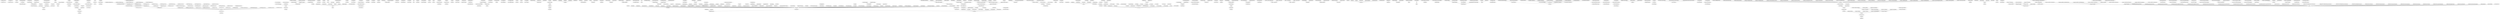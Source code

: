 graph {
"CS2::ABitVector::iterator" -- "CS2::ABitVector::Cursor"
"CS2::TableOf::Cursor" -- "CS2::TableOf::ConstCursor"
"CS2::Timer" -- "CS2::BSDTimer"
"TR::GlobalSingletonAllocator" -- "CS2::stat_allocator"
"CS2::stat_allocator" -- "TRPersistentMemoryAllocator"
"TR::AutomaticSymbol" -- "OMR::AutomaticSymbol"
"OMR::AutomaticSymbol" -- "TR::RegisterMappedSymbol"
"TR::RegisterMappedSymbol" -- "OMR::RegisterMappedSymbol"
"OMR::RegisterMappedSymbol" -- "TR::Symbol"
"TR::Symbol" -- "OMR::Symbol"
"TR::Block" -- "OMR::Block"
"OMR::Block" -- "TR::CFGNode"
"TR::CFGNode" -- "TR_Link1"
"TR::LabelSymbol" -- "OMR::LabelSymbol"
"OMR::LabelSymbol" -- "TR::Symbol"
"TR::ResolvedMethodSymbol" -- "OMR::ResolvedMethodSymbol"
"OMR::ResolvedMethodSymbol" -- "TR::MethodSymbol"
"TR::MethodSymbol" -- "OMR::MethodSymbol"
"OMR::MethodSymbol" -- "TR::Symbol"
"TR::StaticSymbol" -- "OMR::StaticSymbol"
"OMR::StaticSymbol" -- "TR::Symbol"
"TR::Machine" -- "OMR::X86::AMD64::Machine"
"OMR::X86::AMD64::Machine" -- "OMR::X86::Machine"
"OMR::X86::Machine" -- "OMR::Machine"
"TR_X86FPStackRegister" -- "TR::RealRegister"
"TR::RealRegister" -- "OMR::X86::AMD64::RealRegister"
"OMR::X86::AMD64::RealRegister" -- "OMR::X86::RealRegister"
"OMR::X86::RealRegister" -- "OMR::RealRegister"
"OMR::RealRegister" -- "TR::Register"
"TR::Register" -- "OMR::X86::Register"
"OMR::X86::Register" -- "OMR::Register"
"TR::TreeEvaluator" -- "OMR::X86::AMD64::TreeEvaluator"
"OMR::X86::AMD64::TreeEvaluator" -- "OMR::X86::TreeEvaluator"
"OMR::X86::TreeEvaluator" -- "OMR::TreeEvaluator"
"TR::CPU" -- "OMR::X86::CPU"
"OMR::X86::CPU" -- "OMR::CPU"
"TR::DebugEnv" -- "OMR::X86::DebugEnv"
"OMR::X86::DebugEnv" -- "OMR::DebugEnv"
"TR::Instruction" -- "OMR::X86::Instruction"
"OMR::X86::Instruction" -- "OMR::Instruction"
"TR::Snippet" -- "OMR::X86::Snippet"
"OMR::X86::Snippet" -- "OMR::Snippet"
"TR::AliasBuilder" -- "OMR::AliasBuilder"
"TR::ArithEnv" -- "OMR::ArithEnv"
"TR::CFG" -- "OMR::CFG"
"TR::CFGEdge" -- "TR_Link"
"TR_Link" -- "TR_Link0"
"TR::ClassEnv" -- "OMR::ClassEnv"
"TR::CodeGenPhase" -- "OMR::CodeGenPhase"
"TR::CodeGenerator" -- "TestCompiler::CodeGenerator"
"TestCompiler::CodeGenerator" -- "OMR::X86::AMD64::CodeGenerator"
"OMR::X86::AMD64::CodeGenerator" -- "OMR::X86::CodeGenerator"
"OMR::X86::CodeGenerator" -- "OMR::CodeGenerator"
"TR::Compilation" -- "OMR::Compilation"
"TR::CompilerEnv" -- "OMR::CompilerEnv"
"TR::DataType" -- "OMR::DataType"
"TR::DebugCounter" -- "TR::DebugCounterBase"
"TR::DebugCounterAggregation" -- "TR::DebugCounterBase"
"TR::Environment" -- "OMR::Environment"
"TR::GCRegisterMap" -- "OMR::GCRegisterMap"
"TR::GCStackAtlas" -- "OMR::GCStackAtlas"
"TR::IL" -- "OMR::IL"
"TR::ILOpCode" -- "OMR::ILOpCode"
"TR::KnownObjectTable" -- "OMR::KnownObjectTable"
"TR::Monitor" -- "OMR::Monitor"
"TR::Node" -- "OMR::Node"
"TR::ObjectModel" -- "TestCompiler::ObjectModel"
"TestCompiler::ObjectModel" -- "OMR::ObjectModel"
"TR::Optimizer" -- "TestCompiler::Optimizer"
"TestCompiler::Optimizer" -- "OMR::Optimizer"
"TR::Options" -- "OMR::Options"
"TR::PersistentInfo" -- "OMR::PersistentInfo"
"TR::Region::Instance" -- "TR::Region::Destructable"
"TR_X86FPStackIterator" -- "TR::RegisterIterator"
"TR::RegisterIterator" -- "OMR::X86::RegisterIterator"
"TR::ResolvedMethod" -- "TestCompiler::ResolvedMethod"
"TestCompiler::ResolvedMethod" -- "TestCompiler::ResolvedMethodBase"
"TestCompiler::ResolvedMethodBase" -- "TR_ResolvedMethod"
"TestCompiler::ResolvedMethod" -- "TestCompiler::Method"
"TestCompiler::Method" -- "TR_Method"
"TR::SnippetGCMap" -- "OMR::SnippetGCMap"
"TR::StackMemoryRegion" -- "TR::Region"
"TR::SymbolReference" -- "OMR::SymbolReference"
"TR::SymbolReferenceTable" -- "OMR::SymbolReferenceTable"
"TR::TreeTop" -- "OMR::TreeTop"
"TR::VMEnv" -- "OMR::VMEnv"
"TR::VMMethodEnv" -- "OMR::VMMethodEnv"
"TR_BitContainerIterator" -- "TR_BitVectorIterator"
"TR_BitVectorCursor" -- "TR_BitVectorIterator"
"TR_ClassExtendCheck" -- "TR_Link"
"TR_ClassLoadCheck" -- "TR_Link"
"TR_FrontEnd" -- "TR_Uncopyable"
"TR_HashTabDouble" -- "TR_HashTab"
"TR_HashTabFloat" -- "TR_HashTab"
"TR_HashTabInt" -- "TR_HashTab"
"TR_HashTabLong" -- "TR_HashTab"
"TR_HashTabString" -- "TR_HashTab"
"TR_HeapMemory" -- "TR_MemoryAllocationType"
"TR_Memory" -- "TR_MemoryBase"
"TR_PersistentMemory" -- "TR_MemoryBase"
"TR_PostDominators" -- "TR_Dominators"
"TR_PredecessorIterator" -- "TR_CFGIterator"
"TR_StackMemory" -- "TR_MemoryAllocationType"
"TR_SuccessorIterator" -- "TR_CFGIterator"
"TR_SymRefIterator" -- "TR_BitVectorIterator"
"TR_X86OpCode::Estimator" -- "TR_X86OpCode::BufferBase"
"TR_X86OpCode::Writer" -- "TR_X86OpCode::BufferBase"
"TR_X86ScratchRegisterManager" -- "TR_ScratchRegisterManager"
"TR::ParameterSymbol" -- "OMR::ParameterSymbol"
"OMR::ParameterSymbol" -- "TR::RegisterMappedSymbol"
"TR::IO" -- "OMR::IO"
"TR_NodeKillAliasSetInterface" -- "TR_NodeAliasSetInterface"
"TR_NodeAliasSetInterface" -- "TR_AliasSetInterface"
"TR_NodeUseAliasSetInterface" -- "TR_NodeAliasSetInterface"
"TR_UseDefAliasSetInterface" -- "TR_SymAliasSetInterface"
"TR_SymAliasSetInterface" -- "TR_AliasSetInterface"
"TR_UseOnlyAliasSetInterface" -- "TR_SymAliasSetInterface"
"TR::Recompilation" -- "OMR::Recompilation"
"TR::BlockChecklist" -- "TR::Checklist"
"TR::NodeChecklist" -- "TR::Checklist"
"TR::Optimization" -- "OMR::Optimization"
"OMR::Optimization" -- "TR_HasRandomGenerator"
"OMR::Optimization" -- "TR::Allocatable"
"TR::OptimizationManager" -- "OMR::OptimizationManager"
"OMR::OptimizationManager" -- "TR::Allocatable"
"TR::AllBlockIterator" -- "TR::BlockIterator"
"TR::PostorderNodeOccurrenceIterator" -- "TR::NodeOccurrenceIterator"
"TR::NodeOccurrenceIterator" -- "TR::NodeIterator"
"TR::NodeIterator" -- "TR::TreeTopIteratorImpl"
"TR::OptimizationData" -- "TR::Allocatable"
"TR::OptimizationPolicy" -- "TR::Allocatable"
"TR::OptimizationUtil" -- "TR::Allocatable"
"TR::PostorderNodeIterator" -- "TR::NodeIterator"
"TR::PreorderNodeIterator" -- "TR::NodeIterator"
"TR::PreorderNodeOccurrenceIterator" -- "TR::NodeOccurrenceIterator"
"TR::ReversePostorderSnapshotBlockIterator" -- "TR::BlockIterator"
"TR::TreeTopIterator" -- "TR::TreeTopIteratorImpl"
"TR_InterferenceGraph" -- "TR_IGBase"
"TR::MonitorTable" -- "OMR::MonitorTable"
"RandomExercizer" -- "TR_HasRandomGenerator"
"TR_AnythingPattern" -- "TR_Pattern"
"TR_ChildPattern" -- "TR_Pattern"
"TR_CommutativePattern" -- "TR_ChildrenPattern"
"TR_ChildrenPattern" -- "TR_Pattern"
"TR_ChoicePattern" -- "TR_Pattern"
"TR_IConstPattern" -- "TR_OpCodePattern"
"TR_OpCodePattern" -- "TR_Pattern"
"TR_LConstPattern" -- "TR_OpCodePattern"
"TR_NoRegisterPattern" -- "TR_Pattern"
"TR_UnifyPattern" -- "TR_Pattern"
"TR::VPArrayInfo" -- "TR::VPConstraint"
"TR::VPClass" -- "TR::VPConstraint"
"TR::VPNonNullObject" -- "TR::VPClassPresence"
"TR::VPClassPresence" -- "TR::VPConstraint"
"TR::VPConstString" -- "TR::VPFixedClass"
"TR::VPFixedClass" -- "TR::VPResolvedClass"
"TR::VPResolvedClass" -- "TR::VPClassType"
"TR::VPClassType" -- "TR::VPConstraint"
"TR::VPEqual" -- "TR::VPRelation"
"TR::VPRelation" -- "TR::VPConstraint"
"TR::VPGreaterThanOrEqual" -- "TR::VPRelation"
"TR::VPIntConst" -- "TR::VPIntConstraint"
"TR::VPIntConstraint" -- "TR::VPConstraint"
"TR::VPIntRange" -- "TR::VPIntConstraint"
"TR::VPKnownObject" -- "TR::VPFixedClass"
"TR::VPLessThanOrEqual" -- "TR::VPRelation"
"TR::VPLongConst" -- "TR::VPLongConstraint"
"TR::VPLongConstraint" -- "TR::VPConstraint"
"TR::VPLongRange" -- "TR::VPLongConstraint"
"TR::VPMergedConstraints" -- "TR::VPConstraint"
"TR::VPNotEqual" -- "TR::VPRelation"
"TR::VPNullObject" -- "TR::VPClassPresence"
"TR::VPObjectLocation" -- "TR::VPConstraint"
"TR::VPPreexistentObject" -- "TR::VPConstraint"
"TR::VPShortConst" -- "TR::VPShortConstraint"
"TR::VPShortConstraint" -- "TR::VPConstraint"
"TR::VPShortRange" -- "TR::VPShortConstraint"
"TR::VPSync" -- "TR::VPConstraint"
"TR::VPUnreachablePath" -- "TR::VPConstraint"
"TR::VPUnresolvedClass" -- "TR::VPClassType"
"TR_BlockStructure" -- "TR_Structure"
"TR_InductionVariable" -- "TR_Link"
"TR_RegionStructure" -- "TR_Structure"
"TR_StructureSubGraphNode" -- "TR::CFGNode"
"TR::CompileIlGenRequest" -- "TR::IlGenRequest"
"TR::IlGenRequest" -- "OMR::IlGenRequest"
"TR::IlGeneratorMethodDetails" -- "TestCompiler::IlGeneratorMethodDetails"
"TestCompiler::IlGeneratorMethodDetails" -- "OMR::IlGeneratorMethodDetails"
"TR::PartialInliningIlGenRequest" -- "TR::InliningIlGenRequest"
"TR::InliningIlGenRequest" -- "TR::IlGenRequest"
"TR_Inliner" -- "TR::Optimization"
"OMR_InlinerPolicy" -- "TR::OptimizationPolicy"
"OMR_InlinerPolicy" -- "OMR_InlinerHelper"
"OMR_InlinerUtil" -- "TR::OptimizationUtil"
"OMR_InlinerUtil" -- "OMR_InlinerHelper"
"TR::GlobalSet::DenseSet" -- "TR::GlobalSet::Set"
"TR::GlobalSet::SparseSet" -- "TR::GlobalSet::Set"
"TR::TransformUtil" -- "OMR::TransformUtil"
"TR_DirectCallSite" -- "TR_CallSite"
"TR_CallSite" -- "TR_Link"
"TR_CallStack" -- "TR_Link"
"TR_InlineCall" -- "TR_DumbInliner"
"TR_DumbInliner" -- "TR_InlinerBase"
"TR_InlinerBase" -- "TR_HasRandomGenerator"
"TR_FunctionPointerCallSite" -- "TR_IndirectCallSite"
"TR_IndirectCallSite" -- "TR_CallSite"
"TR_InlinerTracer" -- "TR_LogTracer"
"TR_RegisterCandidate" -- "TR_Link"
"TR_TrivialInliner" -- "TR::Optimization"
"TR::Linkage" -- "OMR::X86::Linkage"
"OMR::X86::Linkage" -- "OMR::Linkage"
"TR_LoadExtensions" -- "TR::Optimization"
"TR::RegisterPair" -- "OMR::RegisterPair"
"OMR::RegisterPair" -- "TR::Register"
"TR_HashValueNumberInfo" -- "TR_ValueNumberInfo"
"TR_ValueNumberInfo" -- "TR::Allocatable"
"OMR::SystemSegmentProvider" -- "TR::SegmentAllocator"
"TR::SegmentAllocator" -- "TR::SegmentProvider"
"TR_LinuxCallStackIterator" -- "TR_CallStackIterator"
"__cxxabiv1::__pointer_to_member_type_info" -- "__cxxabiv1::__pbase_type_info"
"__cxxabiv1::__pointer_type_info" -- "__cxxabiv1::__pbase_type_info"
"__cxxabiv1::__si_class_type_info" -- "__cxxabiv1::__class_type_info"
"__cxxabiv1::__vmi_class_type_info" -- "__cxxabiv1::__class_type_info"
"TR_AsyncCheckInsertion" -- "TR::Optimization"
"TR_GlobalAnticipatability" -- "TR_BackwardIntersectionBitVectorAnalysis"
"TR_BackwardIntersectionBitVectorAnalysis" -- "TR_BackwardIntersectionDFSetAnalysis"
"TR_BackwardIntersectionDFSetAnalysis" -- "TR_BackwardDFSetAnalysis"
"TR_BackwardDFSetAnalysis" -- "TR_BasicDFSetAnalysis"
"TR_BasicDFSetAnalysis" -- "TR_DataFlowAnalysis"
"TR_DataFlowAnalysis" -- "TR::Allocatable"
"TR_Liveness" -- "TR_BackwardUnionBitVectorAnalysis"
"TR_BackwardUnionBitVectorAnalysis" -- "TR_BackwardUnionDFSetAnalysis"
"TR_BackwardUnionDFSetAnalysis" -- "TR_BackwardDFSetAnalysis"
"TR_BackwardUnionSingleBitContainerAnalysis" -- "TR_BackwardUnionDFSetAnalysis"
"TR_Delayedness" -- "TR_IntersectionBitVectorAnalysis"
"TR_IntersectionBitVectorAnalysis" -- "TR_IntersectionDFSetAnalysis"
"TR_IntersectionDFSetAnalysis" -- "TR_ForwardDFSetAnalysis"
"TR_ForwardDFSetAnalysis" -- "TR_BasicDFSetAnalysis"
"TR_Earliestness" -- "TR_UnionBitVectorAnalysis"
"TR_UnionBitVectorAnalysis" -- "TR_UnionDFSetAnalysis"
"TR_UnionDFSetAnalysis" -- "TR_ForwardDFSetAnalysis"
"TR_FlowSensitiveEscapeAnalysis" -- "TR_IntersectionBitVectorAnalysis"
"TR_Isolatedness" -- "TR_BackwardIntersectionBitVectorAnalysis"
"TR_Latestness" -- "TR_BackwardIntersectionBitVectorAnalysis"
"TR_LiveOnAllPaths" -- "TR_BackwardIntersectionBitVectorAnalysis"
"TR_LocalAnticipatability" -- "TR_LocalAnalysis"
"TR_LocalTransparency" -- "TR_LocalAnalysis"
"TR_ReachingBlocks" -- "TR_UnionBitVectorAnalysis"
"TR_ReachingDefinitions" -- "TR_UnionBitVectorAnalysis"
"TR_RegisterAnticipatability" -- "TR_BackwardIntersectionBitVectorAnalysis"
"TR_RegisterAvailability" -- "TR_IntersectionBitVectorAnalysis"
"TR_UnionSingleBitContainerAnalysis" -- "TR_UnionDFSetAnalysis"
"TR_UseDefInfo" -- "TR::Allocatable"
"TR_CatchBlockRemover" -- "TR::Optimization"
"TR_CFGSimplifier" -- "TR::Optimization"
"TR_CompactLocals" -- "TR::Optimization"
"TR_CopyPropagation" -- "TR::Optimization"
"TR_DeadStoreElimination" -- "TR_IsolatedStoreElimination"
"TR_IsolatedStoreElimination" -- "TR::Optimization"
"TR::DeadTreesElimination" -- "TR::Optimization"
"TR_ExpressionsSimplification" -- "TR::Optimization"
"TR_FieldPrivatizer" -- "TR_LoopTransformer"
"TR_LoopTransformer" -- "TR::Optimization"
"TR_RedundantInductionVarElimination" -- "TR_LoopCanonicalizer"
"TR_LoopCanonicalizer" -- "TR_LoopTransformer"
"TR_LoopInverter" -- "TR_LoopTransformer"
"TR_InductionVariableAnalysis" -- "TR::Optimization"
"TR_DerivedInductionVariable" -- "TR_BasicInductionVariable"
"TR_GeneralLoopUnroller" -- "TR_LoopTransformer"
"TR_IVTypeTransformer" -- "TR_LoopTransformer"
"TR_LoopStrider" -- "TR_LoopTransformer"
"TR_PrimaryInductionVariable" -- "TR_BasicInductionVariable"
"TR_GlobalRegisterAllocator" -- "TR::Optimization"
"TR_LiveRangeSplitter" -- "TR::Optimization"
"multipleJumpSuccessorIterator" -- "SuccessorIterator"
"switchSuccessorIterator" -- "SuccessorIterator"
"TR_LocalLiveRangeReduction" -- "TR::Optimization"
"TR_LocalReordering" -- "TR::Optimization"
"TR_Arraycmp" -- "TR_ArrayLoop"
"TR_Arraycopy" -- "TR_ArrayLoop"
"TR_Arrayset" -- "TR_ArrayLoop"
"TR_Arraytranslate" -- "TR_ArrayLoop"
"TR_ArraytranslateAndTest" -- "TR_ArrayLoop"
"TR_ByteToCharArraycopy" -- "TR_ArrayLoop"
"TR_CharToByteArraycopy" -- "TR_ArrayLoop"
"TR_LRAddressTree" -- "TR_AddressTree"
"TR_LoopReducer" -- "TR_LoopTransformer"
"TR_RangeTranslateTable" -- "TR_TranslateTable"
"TR_SetTranslateTable" -- "TR_TranslateTable"
"TR_LoopReplicator" -- "TR_LoopTransformer"
"TR_LoopSpecializer" -- "TR_LoopVersioner"
"TR_LoopVersioner" -- "TR_LoopTransformer"
"TR::LocalCSE" -- "OMR::LocalCSE"
"OMR::LocalCSE" -- "TR::Optimization"
"TR::LocalDeadStoreElimination" -- "TR::Optimization"
"TR_ArraysetStoreElimination" -- "TR::Optimization"
"TR_CleanseTrees" -- "TR_BlockManipulator"
"TR_BlockManipulator" -- "TR::Optimization"
"TR_BlockShuffling" -- "TR_BlockOrderingOptimization"
"TR_BlockOrderingOptimization" -- "TR::Optimization"
"TR_BlockSplitter" -- "TR::Optimization"
"TR_BlockSplitter::TR_BinaryHeap" -- "TR_Array"
"TR_CheckcastAndProfiledGuardCoalescer" -- "TR::Optimization"
"TR_ColdBlockOutlining" -- "TR_ColdBlockMarker"
"TR_ColdBlockMarker" -- "TR_BlockManipulator"
"TR_CompactNullChecks" -- "TR::Optimization"
"TR_EliminateRedundantGotos" -- "TR::Optimization"
"TR_ExtendBasicBlocks" -- "TR_BlockManipulator"
"TR_HoistBlocks" -- "TR::Optimization"
"TR_InvariantArgumentPreexistence" -- "TR::Optimization"
"TR_LongRegAllocation" -- "TR_Rematerialization"
"TR_Rematerialization" -- "TR::Optimization"
"TR_OrderBlocks" -- "TR_BlockOrderingOptimization"
"TR_PeepHoleBasicBlocks" -- "TR_BlockManipulator"
"TR_ProfiledNodeVersioning" -- "TR::Optimization"
"TR_SimplifyAnds" -- "TR::Optimization"
"TR_TrivialBlockExtension" -- "TR::Optimization"
"TR_TrivialDeadTreeRemoval" -- "TR::Optimization"
"TR::Simplifier" -- "OMR::Simplifier"
"OMR::Simplifier" -- "TR::Optimization"
"TR_OrderedBlockList" -- "List"
"List" -- "ListBase"
"OMR::ValuePropagation::ValueConstraint" -- "TR_HedgeNode"
"OMR::ValuePropagation::ValueConstraintHandler" -- "TR_HedgeTreeHandler"
"TR::ArraycopyTransformation" -- "TR::Optimization"
"TR::GlobalValuePropagation" -- "TR::ValuePropagation"
"TR::ValuePropagation" -- "OMR::ValuePropagation"
"OMR::ValuePropagation" -- "TR::Optimization"
"TR::LocalValuePropagation" -- "TR::ValuePropagation"
"TR::RegDepCopyRemoval" -- "TR::Optimization"
"TR_ExceptionCheckMotion" -- "TR_DataFlowAnalysis"
"TR_GeneralSinkStores" -- "TR_SinkStores"
"TR_SinkStores" -- "TR::Optimization"
"TR_IndexExprManipulator" -- "TR::Optimization"
"TR_InnerPreexistence" -- "TR::Optimization"
"TR_LiveOnNotAllPaths" -- "TR::Allocatable"
"TR_OSRDefAnalysis" -- "TR::Optimization"
"TR_OSRDefInfo" -- "TR_UseDefInfo"
"TR_OSRExceptionEdgeRemoval" -- "TR::Optimization"
"TR_OSRLiveRangeAnalysis" -- "TR::Optimization"
"TR_PartialRedundancy" -- "TR::Optimization"
"TR_PrefetchInsertion" -- "TR_LoopTransformer"
"TR_RedundantAsyncCheckRemoval" -- "TR::Optimization"
"TR_RedundantExpressionAdjustment" -- "TR_IntersectionBitVectorAnalysis"
"TR_ShrinkWrap" -- "TR::Optimization"
"TR_StripMiner" -- "TR_LoopTransformer"
"TR_TrivialSinkStores" -- "TR_SinkStores"
"TR_VirtualGuardHeadMerger" -- "TR::Optimization"
"TR_VirtualGuardTailSplitter" -- "TR::Optimization"
"TR_CanReachGivenBlocks" -- "TR_BackwardReachability"
"TR_BackwardReachability" -- "TR_ReachabilityAnalysis"
"TR_CanBeReachedFromCatchBlock" -- "TR_ForwardReachability"
"TR_ForwardReachability" -- "TR_ReachabilityAnalysis"
"TR_CanBeReachedWithoutExceptionEdges" -- "TR_ForwardReachabilityWithoutExceptionEdges"
"TR_ForwardReachabilityWithoutExceptionEdges" -- "TR_ReachabilityAnalysis"
"TR_CanReachNonColdBlocks" -- "TR_BackwardReachability"
"TR_StatsHisto" -- "TR_Stats"
"TR_StatsInterval" -- "TR_Stats"
"TR::AheadOfTimeCompile" -- "OMR::AheadOfTimeCompile"
"TR::BeforeBinaryEncodingExternalRelocation" -- "TR::ExternalRelocation"
"TR::ExternalRelocation" -- "TR::Relocation"
"TR::ExternalOrderedPair32BitRelocation" -- "TR::ExternalRelocation"
"TR::InstructionAbsoluteRelocation" -- "TR::Relocation"
"TR::IteratedExternalRelocation" -- "TR_Link"
"TR::LabelAbsoluteRelocation" -- "TR::LabelRelocation"
"TR::LabelRelocation" -- "TR::Relocation"
"TR::LabelRelative12BitRelocation" -- "TR::LabelRelocation"
"TR::LabelRelative16BitRelocation" -- "TR::LabelRelocation"
"TR::LabelRelative24BitRelocation" -- "TR::LabelRelocation"
"TR::LabelRelative32BitRelocation" -- "TR::LabelRelocation"
"TR::LabelRelative8BitRelocation" -- "TR::LabelRelocation"
"TR::LabelTable32BitRelocation" -- "TR::LabelRelocation"
"TR::LoadLabelRelative16BitRelocation" -- "TR::Relocation"
"TR::LoadLabelRelative32BitRelocation" -- "TR::Relocation"
"TR::LoadLabelRelative64BitRelocation" -- "TR::LabelRelocation"
"TR::RegisterDependencyConditions" -- "OMR::X86::RegisterDependencyConditions"
"OMR::X86::RegisterDependencyConditions" -- "OMR::RegisterDependencyConditions"
"TR::RegisterDependency" -- "OMR::X86::RegisterDependencyExt"
"OMR::X86::RegisterDependencyExt" -- "OMR::RegisterDependencyExt"
"TR::UnresolvedDataSnippet" -- "OMR::UnresolvedDataSnippet"
"OMR::UnresolvedDataSnippet" -- "TR::Snippet"
"TR::MemoryReference" -- "OMR::X86::AMD64::MemoryReference"
"OMR::X86::AMD64::MemoryReference" -- "OMR::X86::MemoryReference"
"OMR::X86::MemoryReference" -- "OMR::MemoryReference"
"TR::IA32ConstantDataSnippet" -- "TR::IA32DataSnippet"
"TR::IA32DataSnippet" -- "TR::Snippet"
"TR_X86ComputeCC" -- "TR::TreeEvaluator"
"TR::AMD64Imm64SymInstruction" -- "TR::AMD64Imm64Instruction"
"TR::AMD64Imm64Instruction" -- "TR::Instruction"
"TR::AMD64RegImm64SymInstruction" -- "TR::AMD64RegImm64Instruction"
"TR::AMD64RegImm64Instruction" -- "TR::X86RegInstruction"
"TR::X86RegInstruction" -- "TR::Instruction"
"TR::X86AlignmentInstruction" -- "TR::Instruction"
"TR::X86PatchableCodeAlignmentInstruction" -- "TR::X86BoundaryAvoidanceInstruction"
"TR::X86BoundaryAvoidanceInstruction" -- "TR::Instruction"
"TR::X86CallMemInstruction" -- "TR::X86MemInstruction"
"TR::X86MemInstruction" -- "TR::Instruction"
"TR::X86FPArithmeticRegRegInstruction" -- "TR::X86FPRegRegInstruction"
"TR::X86FPRegRegInstruction" -- "TR::X86RegRegInstruction"
"TR::X86RegRegInstruction" -- "TR::X86RegInstruction"
"TR::X86FPCompareEvalInstruction" -- "TR::Instruction"
"TR::X86FPCompareRegRegInstruction" -- "TR::X86FPRegRegInstruction"
"TR::X86FPMemRegInstruction" -- "TR::X86MemRegInstruction"
"TR::X86MemRegInstruction" -- "TR::X86MemInstruction"
"TR::X86FPRegInstruction" -- "TR::X86RegInstruction"
"TR::X86FPRegMemInstruction" -- "TR::X86RegMemInstruction"
"TR::X86RegMemInstruction" -- "TR::X86RegInstruction"
"TR::X86FPRemainderRegRegInstruction" -- "TR::X86FPST0ST1RegRegInstruction"
"TR::X86FPST0ST1RegRegInstruction" -- "TR::X86FPRegRegInstruction"
"TR::X86FPST0STiRegRegInstruction" -- "TR::X86FPRegRegInstruction"
"TR::X86FPSTiST0RegRegInstruction" -- "TR::X86FPRegRegInstruction"
"TR::X86FenceInstruction" -- "TR::Instruction"
"TR::X86ImmSnippetInstruction" -- "TR::X86ImmInstruction"
"TR::X86ImmInstruction" -- "TR::Instruction"
"TR::X86ImmSymInstruction" -- "TR::X86ImmInstruction"
"TR::X86LabelInstruction" -- "TR::Instruction"
"TR::X86MemImmSymInstruction" -- "TR::X86MemImmInstruction"
"TR::X86MemImmInstruction" -- "TR::X86MemInstruction"
"TR::X86MemRegImmInstruction" -- "TR::X86MemRegInstruction"
"TR::X86MemRegRegInstruction" -- "TR::X86MemRegInstruction"
"TR::X86MemTableInstruction" -- "TR::X86MemInstruction"
"TR::X86PaddingSnippetInstruction" -- "TR::X86PaddingInstruction"
"TR::X86PaddingInstruction" -- "TR::Instruction"
"TR::X86RegImmSymInstruction" -- "TR::X86RegImmInstruction"
"TR::X86RegImmInstruction" -- "TR::X86RegInstruction"
"TR::X86RegMemImmInstruction" -- "TR::X86RegMemInstruction"
"TR::X86RegRegImmInstruction" -- "TR::X86RegRegInstruction"
"TR::X86RegRegRegInstruction" -- "TR::X86RegRegInstruction"
"TR::X86RestoreVMThreadInstruction" -- "TR::Instruction"
"TR::X86VFPCallCleanupInstruction" -- "TR::Instruction"
"TR::X86VFPDedicateInstruction" -- "TR::X86RegMemInstruction"
"TR::X86VFPReleaseInstruction" -- "TR::Instruction"
"TR::X86VFPRestoreInstruction" -- "TR::Instruction"
"TR::X86VFPSaveInstruction" -- "TR::Instruction"
"TR_X86BinaryCommutativeAnalyser" -- "TR_Analyser"
"TR::X86DivideCheckSnippet" -- "TR::X86RestartSnippet"
"TR::X86RestartSnippet" -- "TR::Snippet"
"TR_X86SubtractAnalyser" -- "TR_Analyser"
"TR_X86CompareAnalyser" -- "TR_Analyser"
"TR_IA32XMMCompareAnalyser" -- "TR_X86FPCompareAnalyser"
"TR::X86FPConvertToIntSnippet" -- "TR::X86FPConversionSnippet"
"TR::X86FPConversionSnippet" -- "TR::X86RestartSnippet"
"TR::X86FPConvertToLongSnippet" -- "TR::X86FPConversionSnippet"
"TR::X86CheckAsyncMessagesSnippet" -- "TR::X86HelperCallSnippet"
"TR::X86HelperCallSnippet" -- "TR::X86RestartSnippet"
"TR::X86SystemLinkage" -- "TR::Linkage"
"TR::AMD64ABILinkage" -- "TR::AMD64SystemLinkage"
"TR::AMD64SystemLinkage" -- "TR::X86SystemLinkage"
"TR::AMD64Win64FastCallLinkage" -- "TR::AMD64SystemLinkage"
"TR::CodeCache" -- "OMR::CodeCache"
"OMR::CodeCache" -- "OMR::CodeCacheBase"
"OMR::CodeCache::CacheCriticalSection" -- "OMR::CriticalSection"
"OMR::CodeCacheManager::CacheListCriticalSection" -- "OMR::CriticalSection"
"OMR::CodeCacheManager::RepositoryMonitorCriticalSection" -- "OMR::CriticalSection"
"TR::CodeCacheConfig" -- "OMR::CodeCacheConfig"
"TR::CodeCacheManager" -- "TestCompiler::CodeCacheManager"
"TestCompiler::CodeCacheManager" -- "OMR::CodeCacheManager"
"TR::FrontEnd" -- "TestCompiler::FrontEnd"
"TestCompiler::FrontEnd" -- "TR::FEBase"
"TR::FEBase" -- "TR::FECommon"
"TR::FECommon" -- "TR_FrontEnd"
"TestCompiler::BinaryOpIlInjector" -- "TestCompiler::OpIlInjector"
"TestCompiler::OpIlInjector" -- "TR::IlInjector"
"TR::IlInjector" -- "TestCompiler::IlInjector"
"TestCompiler::IlInjector" -- "OMR::IlInjector"
"OMR::IlInjector" -- "TR_IlGenerator"
"TestCompiler::JitConfig" -- "TR::JitConfig"
"TestCompiler::ChildlessUnaryOpIlInjector" -- "TestCompiler::UnaryOpIlInjector"
"TestCompiler::UnaryOpIlInjector" -- "TestCompiler::OpIlInjector"
"TestCompiler::CmpBranchOpIlInjector" -- "TestCompiler::OpIlInjector"
"TR::IlBuilder" -- "TestCompiler::IlBuilder"
"TestCompiler::IlBuilder" -- "OMR::IlBuilder"
"OMR::IlBuilder" -- "TR::IlInjector"
"TR::IlType" -- "OMR::IlType"
"TR::IlValue" -- "OMR::IlValue"
"TR::TypeDictionary" -- "OMR::TypeDictionary"
"TestCompiler::StoreOpIlInjector" -- "TestCompiler::OpIlInjector"
"TestCompiler::TernaryOpIlInjector" -- "TestCompiler::OpIlInjector"
"TestCompiler::BarIlInjector" -- "TR::IlInjector"
"TestCompiler::FooBarTest" -- "TestCompiler::TestDriver"
"JITILBuilderTest_ControlFlowTest_Test" -- "testing::Test"
"JITILBuilderTest_NestedControlFlowLoopTest_Test" -- "testing::Test"
"JITTest_BuilderTest_Test" -- "testing::Test"
"TestCompiler::AbsDiffIfThenElseMethod" -- "TR::MethodBuilder"
"TR::MethodBuilder" -- "TestCompiler::MethodBuilder"
"TestCompiler::MethodBuilder" -- "OMR::MethodBuilder"
"OMR::MethodBuilder" -- "TR::IlBuilder"
"TestCompiler::BasicForLoopDownMethod" -- "TR::MethodBuilder"
"TestCompiler::BasicForLoopUpMethod" -- "TR::MethodBuilder"
"TestCompiler::IndirectStoreIlInjector" -- "TestCompiler::BinaryOpIlInjector"
"TestCompiler::BuilderTest" -- "TestCompiler::TestDriver"
"TestCompiler::CallIlInjector" -- "TestCompiler::UnaryOpIlInjector"
"TestCompiler::DoWhileFibonnaciMethod" -- "TR::MethodBuilder"
"TestCompiler::DoWhileIfThenElseMethod" -- "TR::MethodBuilder"
"TestCompiler::DoWhileWithBreakAndContinueMethod" -- "TR::MethodBuilder"
"TestCompiler::DoWhileWithBreakMethod" -- "TR::MethodBuilder"
"TestCompiler::DoWhileWithContinueMethod" -- "TR::MethodBuilder"
"TestCompiler::ForLoopBreakAndContinueMethod" -- "TR::MethodBuilder"
"TestCompiler::ForLoopBreakMethod" -- "TR::MethodBuilder"
"TestCompiler::ForLoopContinueMethod" -- "TR::MethodBuilder"
"TestCompiler::ForLoopUPIfThenElseMethod" -- "TR::MethodBuilder"
"TestCompiler::IfThenElseLoopMethod" -- "TR::MethodBuilder"
"TestCompiler::IndirectLoadIlInjector" -- "TestCompiler::UnaryOpIlInjector"
"TestCompiler::IterativeFibonnaciMethod" -- "TR::MethodBuilder"
"TestCompiler::MaxIfThenMethod" -- "TR::MethodBuilder"
"TestCompiler::OpCodesTest" -- "TestCompiler::TestDriver"
"TestCompiler::RecursiveFibonnaciMethod" -- "TR::MethodBuilder"
"TestCompiler::ShootoutNestedLoopMethod" -- "TR::MethodBuilder"
"TestCompiler::SubIfFalseThenMethod" -- "TR::MethodBuilder"
"TestCompiler::WhileDoFibonnaciMethod" -- "TR::MethodBuilder"
"TestCompiler::WhileDoIfThenElseMethod" -- "TR::MethodBuilder"
"TestCompiler::WhileDoWithBreakAndContinueMethod" -- "TR::MethodBuilder"
"TestCompiler::WhileDoWithBreakMethod" -- "TR::MethodBuilder"
"TestCompiler::WhileDoWithContinueMethod" -- "TR::MethodBuilder"
"testing::EmptyTestEventListener" -- "testing::TestEventListener"
"testing::TestWithParam" -- "testing::Test"
"testing::internal::DefaultDeathTestFactory" -- "testing::internal::DeathTestFactory"
"testing::internal::HasNewFatalFailureHelper" -- "testing::TestPartResultReporterInterface"
"testing::internal::Mutex" -- "testing::internal::MutexBase"
"testing::internal::ParameterizedTestCaseInfo" -- "testing::internal::ParameterizedTestCaseInfoBase"
"testing::internal::ParameterizedTestFactory" -- "testing::internal::TestFactoryBase"
"testing::internal::TestFactoryImpl" -- "testing::internal::TestFactoryBase"
"testing::internal::ThreadLocal::ValueHolder" -- "testing::internal::ThreadLocalValueHolderBase"
"testing::internal::ThreadWithParam" -- "testing::internal::ThreadWithParamBase"
"JITTest_FooBarTest_Test" -- "testing::Test"
"TestCompiler::FooIlInjector" -- "TR::IlInjector"
"TestCompiler::LimitFileTest_CheckVLogTest_Test" -- "TestCompiler::LimitFileTest"
"TestCompiler::LimitFileTest" -- "testing::Test"
"TestCompiler::LimitFileTest_CreateVLogTest_Test" -- "TestCompiler::LimitFileTest"
"TestCompiler::LimitFileTest_UseLimitFileBoundTest_Test" -- "TestCompiler::LimitFileTest"
"TestCompiler::LimitFileTest_UseLimitFileRangeTest_Test" -- "TestCompiler::LimitFileTest"
"TestCompiler::LimitFileTest_UseLimitFileTest_Test" -- "TestCompiler::LimitFileTest"
"TestCompiler::OMRTestEnv" -- "testing::Environment"
"TestCompiler::LogFileTest_CreateTFLogTest_Test" -- "TestCompiler::LogFileTest"
"TestCompiler::LogFileTest" -- "testing::Test"
"TestCompiler::LogFileTest_EmptyTFLogTest_Test" -- "TestCompiler::LogFileTest"
"TestCompiler::LogFileTest_KeywordsLogTest_Test" -- "TestCompiler::LogFileTest"
"TestCompiler::OptionSetTest_UseOptionSets_Test" -- "TestCompiler::OptionSetTest"
"TestCompiler::OptionSetTest" -- "TestCompiler::LimitFileTest"
"TestCompiler::OptionSetTest_WithDefault_Test" -- "TestCompiler::OptionSetTest"
"JITCrossPlatformsOpCodesTest_AddressTest_Test" -- "testing::Test"
"JITCrossPlatformsOpCodesTest_BitwiseTest_Test" -- "testing::Test"
"JITCrossPlatformsOpCodesTest_CompareTest_Test" -- "testing::Test"
"JITCrossPlatformsOpCodesTest_DISABLED_OpCodesTests_Test" -- "testing::Test"
"JITCrossPlatformsOpCodesTest_DISABLED_UnaryTest_Test" -- "testing::Test"
"JITCrossPlatformsOpCodesTest_IntegerArithmeticTest_Test" -- "testing::Test"
"JITCrossPlatformsOpCodesTest_MemoryOperationTest_Test" -- "testing::Test"
"JITCrossPlatformsOpCodesTest_TernaryTest_Test" -- "testing::Test"
"JITCrossPlatformsOpCodesTest_UnaryTest_Test" -- "testing::Test"
"JITCrossPlatformsOpCodesTest_UnsupportedOpCodesTest_Test" -- "testing::Test"
"TestCompiler::PPCOpCodesTest" -- "TestCompiler::OpCodesTest"
"JITQuxTest_QuxTest2_Test" -- "testing::Test"
"TestCompiler::Qux2IlInjector" -- "TR::IlInjector"
"TestCompiler::Qux2Test" -- "TestCompiler::TestDriver"
"TestCompiler::SimplifierFoldAndTest_SimplifierFoldAndTest_Test" -- "TestCompiler::SimplifierFoldAndTest"
"TestCompiler::SimplifierFoldAndTest" -- "TestCompiler::OptTestDriver"
"TestCompiler::OptTestDriver" -- "TestCompiler::TestDriver"
"TestCompiler::OptTestDriver" -- "testing::Test"
"TestCompiler::SimplifierFoldAndIlInjector" -- "TR::IlInjector"
"TestCompiler::SimplifierFoldAndIlVerifier" -- "TR::IlVerifier"
"TestCompiler::SimplifierFoldAndInfo" -- "TestCompiler::MethodInfo"
"TestCompiler::S390OpCodesTest" -- "TestCompiler::OpCodesTest"
"TR::AllIlVerifier" -- "TR::IlVerifier"
"TR::NoCodegenVerifier" -- "TR::IlVerifier"
"JITX86OpCodesTest_BitwiseTest_Test" -- "testing::Test"
"JITX86OpCodesTest_CompareTest_Test" -- "testing::Test"
"JITX86OpCodesTest_DISABLED_X86ConvertOpCodesTests_Test" -- "testing::Test"
"JITX86OpCodesTest_DISABLED_X86IntegerArithmeticTest_Test" -- "testing::Test"
"JITX86OpCodesTest_DISABLED_X86MemoryOpCodesTests_Test" -- "testing::Test"
"JITX86OpCodesTest_DISABLED_X86UnaryTest_Test" -- "testing::Test"
"JITX86OpCodesTest_DirectCallTest_Test" -- "testing::Test"
"JITX86OpCodesTest_FloatArithmeticTest_Test" -- "testing::Test"
"JITX86OpCodesTest_IntegerArithmeticTest_Test" -- "testing::Test"
"JITX86OpCodesTest_MemoryOperationTest_Test" -- "testing::Test"
"JITX86OpCodesTest_TernaryTest_Test" -- "testing::Test"
"JITX86OpCodesTest_UnaryTest_Test" -- "testing::Test"
"JITX86OpCodesTest_UnsupportedOpCodesTest_Test" -- "testing::Test"
"JITX86OpCodesTest_X86AddressTest_Test" -- "testing::Test"
"TestCompiler::X86OpCodesTest" -- "TestCompiler::OpCodesTest"
"TR::DefaultCompilationStrategy" -- "TR::CompilationStrategy"
"TR::DebugSegmentProvider" -- "TR::SegmentAllocator"
"TR::BytecodeBuilder" -- "OMR::BytecodeBuilder"
"OMR::BytecodeBuilder" -- "TR::IlBuilder"
"OMR::PointerType" -- "TR::IlType"
"OMR::PrimitiveType" -- "TR::IlType"
"OMR::StructType" -- "TR::IlType"
"OMR::UnionType" -- "TR::IlType"
"TR::CodeCacheMemorySegment" -- "OMR::CodeCacheMemorySegment"
}